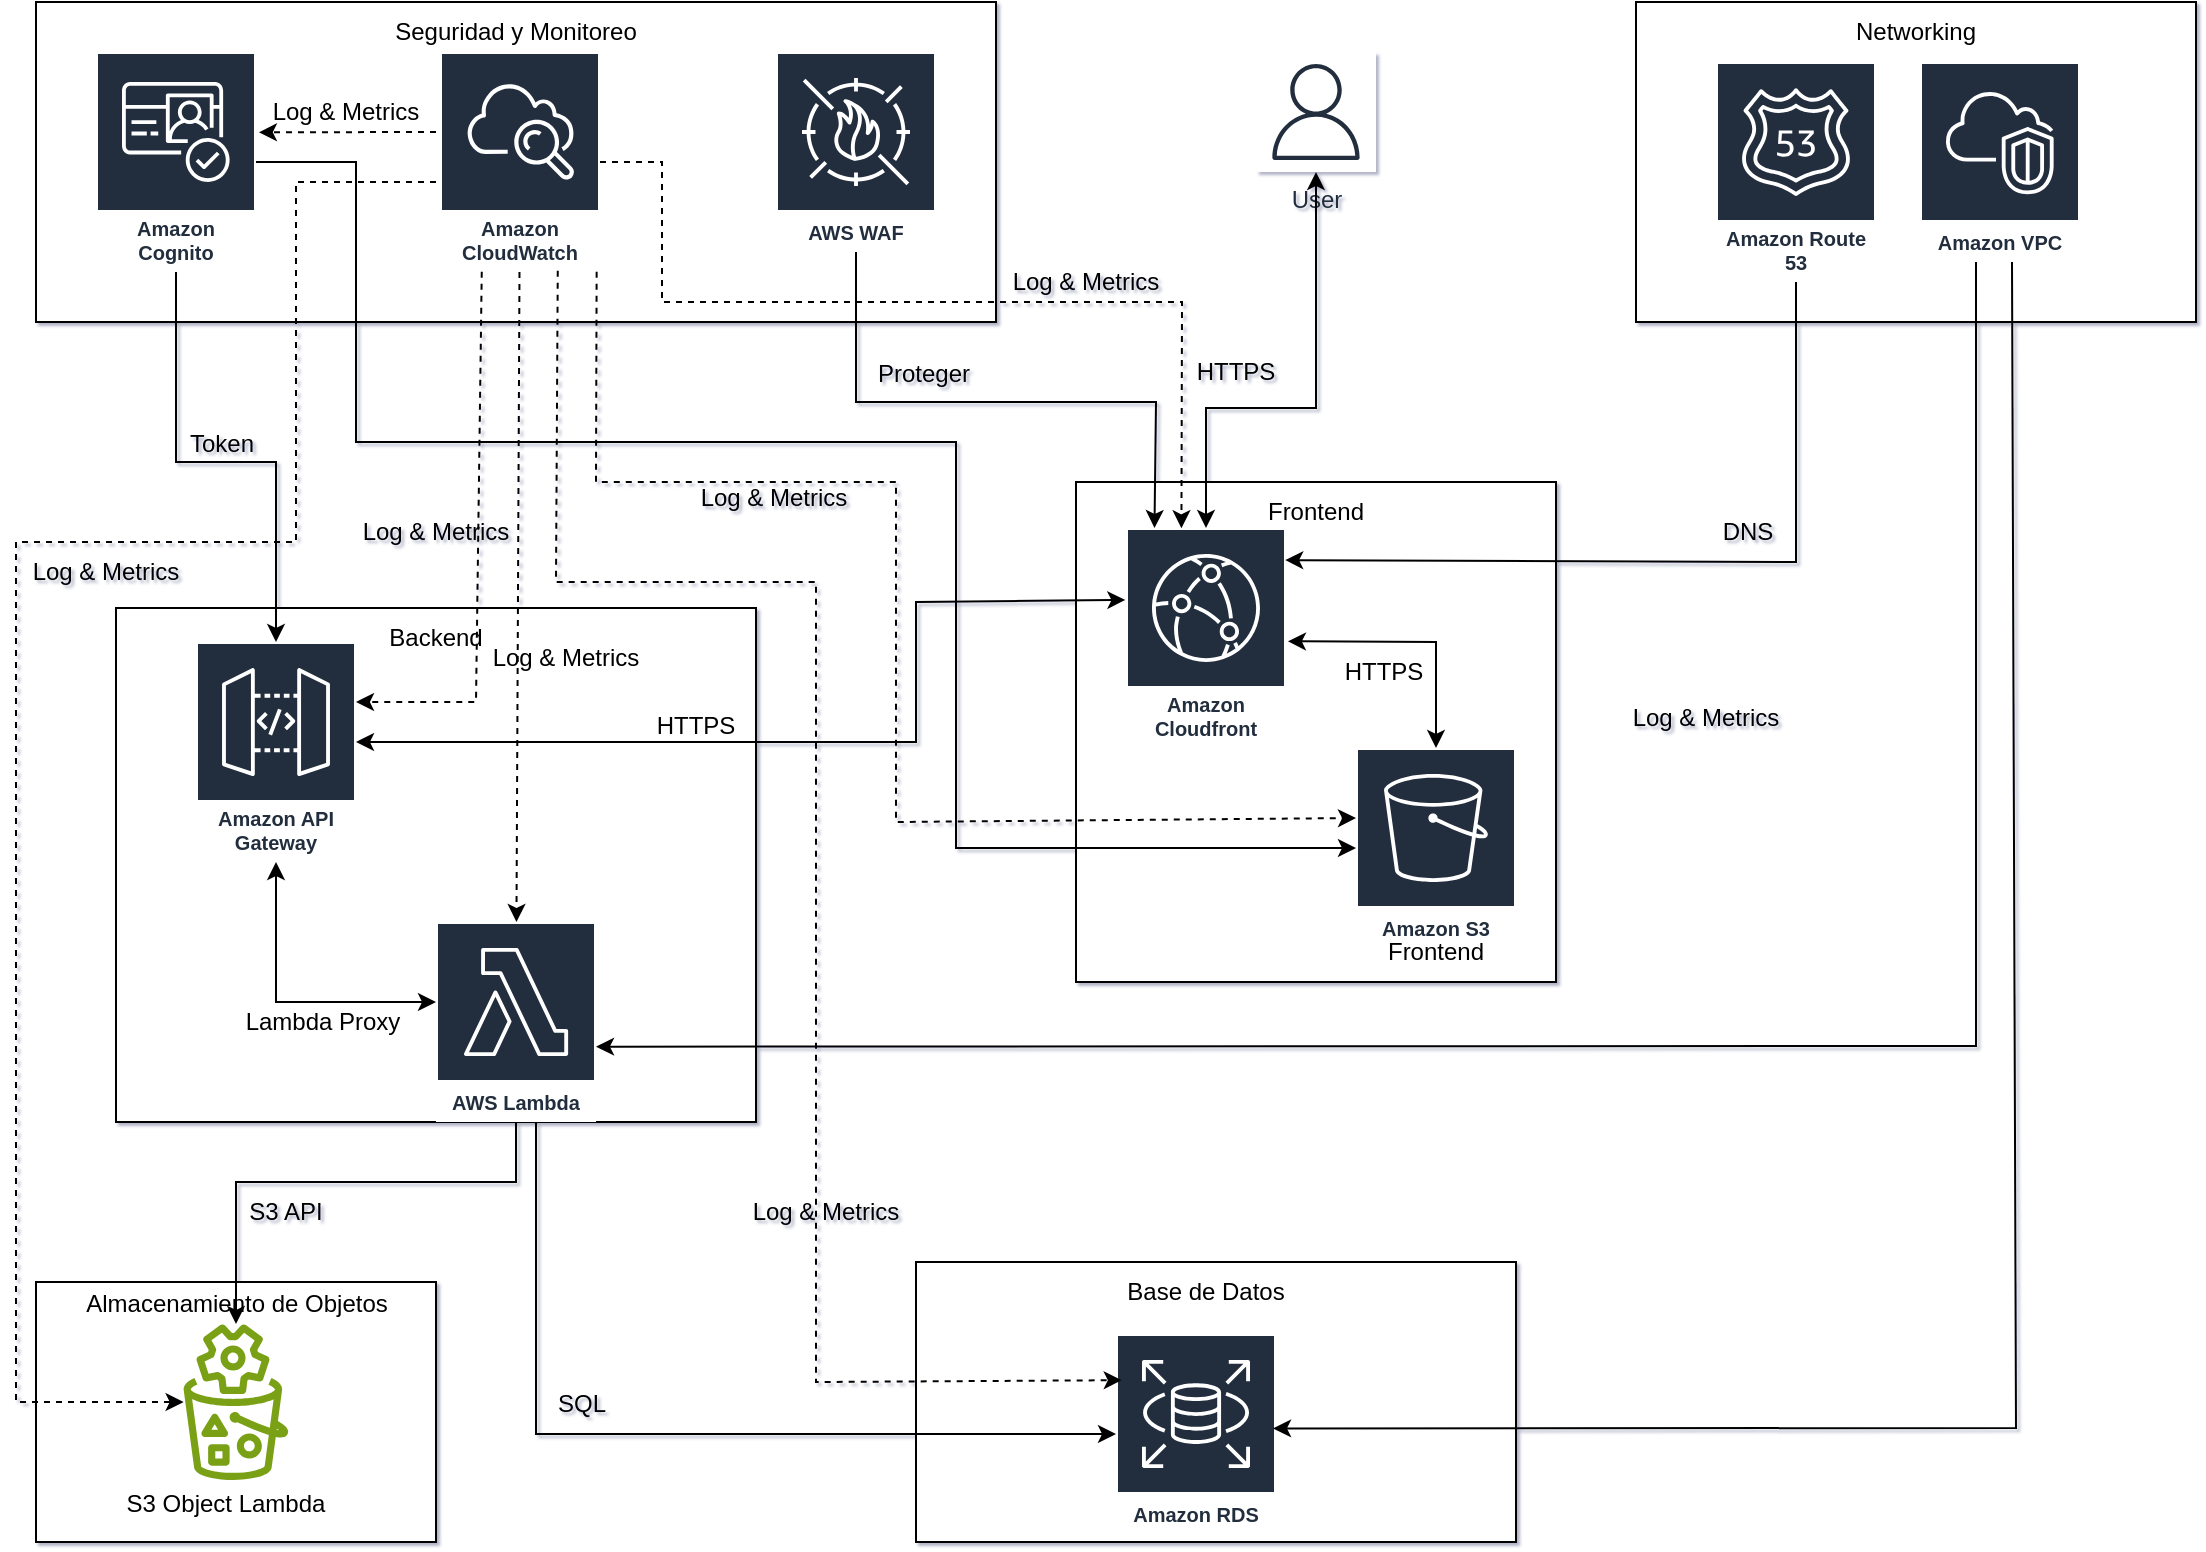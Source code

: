 <mxfile version="24.7.16">
  <diagram name="Página-1" id="vrPS4DHkUxQbU-zEVjUs">
    <mxGraphModel dx="1622" dy="881" grid="0" gridSize="10" guides="1" tooltips="1" connect="1" arrows="1" fold="1" page="1" pageScale="1" pageWidth="1169" pageHeight="827" background="#FFFFFF" math="0" shadow="1">
      <root>
        <mxCell id="0" />
        <mxCell id="1" parent="0" />
        <mxCell id="qP-1R-feA82Y-g06vh5o-49" value="" style="rounded=0;whiteSpace=wrap;html=1;" vertex="1" parent="1">
          <mxGeometry x="51" y="40" width="480" height="160" as="geometry" />
        </mxCell>
        <mxCell id="qP-1R-feA82Y-g06vh5o-50" value="Amazon Cognito" style="sketch=0;outlineConnect=0;fontColor=#232F3E;gradientColor=none;strokeColor=#ffffff;fillColor=#232F3E;dashed=0;verticalLabelPosition=middle;verticalAlign=bottom;align=center;html=1;whiteSpace=wrap;fontSize=10;fontStyle=1;spacing=3;shape=mxgraph.aws4.productIcon;prIcon=mxgraph.aws4.cognito;" vertex="1" parent="1">
          <mxGeometry x="81" y="65" width="80" height="110" as="geometry" />
        </mxCell>
        <mxCell id="qP-1R-feA82Y-g06vh5o-51" value="Amazon CloudWatch" style="sketch=0;outlineConnect=0;fontColor=#232F3E;gradientColor=none;strokeColor=#ffffff;fillColor=#232F3E;dashed=0;verticalLabelPosition=middle;verticalAlign=bottom;align=center;html=1;whiteSpace=wrap;fontSize=10;fontStyle=1;spacing=3;shape=mxgraph.aws4.productIcon;prIcon=mxgraph.aws4.cloudwatch;" vertex="1" parent="1">
          <mxGeometry x="253" y="65" width="80" height="110" as="geometry" />
        </mxCell>
        <mxCell id="qP-1R-feA82Y-g06vh5o-52" value="AWS WAF" style="sketch=0;outlineConnect=0;fontColor=#232F3E;gradientColor=none;strokeColor=#ffffff;fillColor=#232F3E;dashed=0;verticalLabelPosition=middle;verticalAlign=bottom;align=center;html=1;whiteSpace=wrap;fontSize=10;fontStyle=1;spacing=3;shape=mxgraph.aws4.productIcon;prIcon=mxgraph.aws4.waf;" vertex="1" parent="1">
          <mxGeometry x="421" y="65" width="80" height="100" as="geometry" />
        </mxCell>
        <mxCell id="qP-1R-feA82Y-g06vh5o-53" value="Seguridad y Monitoreo" style="text;html=1;align=center;verticalAlign=middle;whiteSpace=wrap;rounded=0;" vertex="1" parent="1">
          <mxGeometry x="211" y="40" width="160" height="30" as="geometry" />
        </mxCell>
        <mxCell id="qP-1R-feA82Y-g06vh5o-54" value="Token" style="text;html=1;align=center;verticalAlign=middle;whiteSpace=wrap;rounded=0;" vertex="1" parent="1">
          <mxGeometry x="114" y="246" width="60" height="30" as="geometry" />
        </mxCell>
        <mxCell id="qP-1R-feA82Y-g06vh5o-55" value="Log &amp;amp; Metrics" style="text;html=1;align=center;verticalAlign=middle;whiteSpace=wrap;rounded=0;" vertex="1" parent="1">
          <mxGeometry x="40.5" y="310" width="90" height="30" as="geometry" />
        </mxCell>
        <mxCell id="qP-1R-feA82Y-g06vh5o-56" value="Log &amp;amp; Metrics" style="text;html=1;align=center;verticalAlign=middle;whiteSpace=wrap;rounded=0;" vertex="1" parent="1">
          <mxGeometry x="206" y="290" width="90" height="30" as="geometry" />
        </mxCell>
        <mxCell id="qP-1R-feA82Y-g06vh5o-57" value="" style="rounded=0;whiteSpace=wrap;html=1;" vertex="1" parent="1">
          <mxGeometry x="91" y="343" width="320" height="257" as="geometry" />
        </mxCell>
        <mxCell id="qP-1R-feA82Y-g06vh5o-58" value="Amazon API Gateway" style="sketch=0;outlineConnect=0;fontColor=#232F3E;gradientColor=none;strokeColor=#ffffff;fillColor=#232F3E;dashed=0;verticalLabelPosition=middle;verticalAlign=bottom;align=center;html=1;whiteSpace=wrap;fontSize=10;fontStyle=1;spacing=3;shape=mxgraph.aws4.productIcon;prIcon=mxgraph.aws4.api_gateway;" vertex="1" parent="1">
          <mxGeometry x="131" y="360" width="80" height="110" as="geometry" />
        </mxCell>
        <mxCell id="qP-1R-feA82Y-g06vh5o-59" value="AWS Lambda" style="sketch=0;outlineConnect=0;fontColor=#232F3E;gradientColor=none;strokeColor=#ffffff;fillColor=#232F3E;dashed=0;verticalLabelPosition=middle;verticalAlign=bottom;align=center;html=1;whiteSpace=wrap;fontSize=10;fontStyle=1;spacing=3;shape=mxgraph.aws4.productIcon;prIcon=mxgraph.aws4.lambda;" vertex="1" parent="1">
          <mxGeometry x="251" y="500" width="80" height="100" as="geometry" />
        </mxCell>
        <mxCell id="qP-1R-feA82Y-g06vh5o-60" value="" style="rounded=0;whiteSpace=wrap;html=1;" vertex="1" parent="1">
          <mxGeometry x="51" y="680" width="200" height="130" as="geometry" />
        </mxCell>
        <mxCell id="qP-1R-feA82Y-g06vh5o-61" value="" style="sketch=0;outlineConnect=0;fontColor=#232F3E;gradientColor=none;fillColor=#7AA116;strokeColor=none;dashed=0;verticalLabelPosition=bottom;verticalAlign=top;align=center;html=1;fontSize=12;fontStyle=0;aspect=fixed;pointerEvents=1;shape=mxgraph.aws4.s3_object_lambda;" vertex="1" parent="1">
          <mxGeometry x="124.5" y="701" width="53" height="78" as="geometry" />
        </mxCell>
        <mxCell id="qP-1R-feA82Y-g06vh5o-62" value="S3 API" style="text;html=1;align=center;verticalAlign=middle;whiteSpace=wrap;rounded=0;" vertex="1" parent="1">
          <mxGeometry x="131" y="630" width="90" height="30" as="geometry" />
        </mxCell>
        <mxCell id="qP-1R-feA82Y-g06vh5o-63" value="" style="rounded=0;whiteSpace=wrap;html=1;" vertex="1" parent="1">
          <mxGeometry x="851" y="40" width="280" height="160" as="geometry" />
        </mxCell>
        <mxCell id="qP-1R-feA82Y-g06vh5o-64" value="Amazon Route 53" style="sketch=0;outlineConnect=0;fontColor=#232F3E;gradientColor=none;strokeColor=#ffffff;fillColor=#232F3E;dashed=0;verticalLabelPosition=middle;verticalAlign=bottom;align=center;html=1;whiteSpace=wrap;fontSize=10;fontStyle=1;spacing=3;shape=mxgraph.aws4.productIcon;prIcon=mxgraph.aws4.route_53;" vertex="1" parent="1">
          <mxGeometry x="891" y="70" width="80" height="110" as="geometry" />
        </mxCell>
        <mxCell id="qP-1R-feA82Y-g06vh5o-65" value="Amazon VPC" style="sketch=0;outlineConnect=0;fontColor=#232F3E;gradientColor=none;strokeColor=#ffffff;fillColor=#232F3E;dashed=0;verticalLabelPosition=middle;verticalAlign=bottom;align=center;html=1;whiteSpace=wrap;fontSize=10;fontStyle=1;spacing=3;shape=mxgraph.aws4.productIcon;prIcon=mxgraph.aws4.vpc;" vertex="1" parent="1">
          <mxGeometry x="993" y="70" width="80" height="100" as="geometry" />
        </mxCell>
        <mxCell id="qP-1R-feA82Y-g06vh5o-66" value="Networking" style="text;html=1;align=center;verticalAlign=middle;whiteSpace=wrap;rounded=0;" vertex="1" parent="1">
          <mxGeometry x="961" y="40" width="60" height="30" as="geometry" />
        </mxCell>
        <mxCell id="qP-1R-feA82Y-g06vh5o-67" value="" style="rounded=0;whiteSpace=wrap;html=1;" vertex="1" parent="1">
          <mxGeometry x="571" y="280" width="240" height="250" as="geometry" />
        </mxCell>
        <mxCell id="qP-1R-feA82Y-g06vh5o-68" value="Amazon Cloudfront" style="sketch=0;outlineConnect=0;fontColor=#232F3E;gradientColor=none;strokeColor=#ffffff;fillColor=#232F3E;dashed=0;verticalLabelPosition=middle;verticalAlign=bottom;align=center;html=1;whiteSpace=wrap;fontSize=10;fontStyle=1;spacing=3;shape=mxgraph.aws4.productIcon;prIcon=mxgraph.aws4.cloudfront;" vertex="1" parent="1">
          <mxGeometry x="596" y="303" width="80" height="110" as="geometry" />
        </mxCell>
        <mxCell id="qP-1R-feA82Y-g06vh5o-69" value="Amazon S3" style="sketch=0;outlineConnect=0;fontColor=#232F3E;gradientColor=none;strokeColor=#ffffff;fillColor=#232F3E;dashed=0;verticalLabelPosition=middle;verticalAlign=bottom;align=center;html=1;whiteSpace=wrap;fontSize=10;fontStyle=1;spacing=3;shape=mxgraph.aws4.productIcon;prIcon=mxgraph.aws4.s3;" vertex="1" parent="1">
          <mxGeometry x="711" y="413" width="80" height="100" as="geometry" />
        </mxCell>
        <mxCell id="qP-1R-feA82Y-g06vh5o-70" value="" style="rounded=0;whiteSpace=wrap;html=1;" vertex="1" parent="1">
          <mxGeometry x="491" y="670" width="300" height="140" as="geometry" />
        </mxCell>
        <mxCell id="qP-1R-feA82Y-g06vh5o-71" value="Amazon RDS" style="sketch=0;outlineConnect=0;fontColor=#232F3E;gradientColor=none;strokeColor=#ffffff;fillColor=#232F3E;dashed=0;verticalLabelPosition=middle;verticalAlign=bottom;align=center;html=1;whiteSpace=wrap;fontSize=10;fontStyle=1;spacing=3;shape=mxgraph.aws4.productIcon;prIcon=mxgraph.aws4.rds;" vertex="1" parent="1">
          <mxGeometry x="591" y="706" width="80" height="100" as="geometry" />
        </mxCell>
        <mxCell id="qP-1R-feA82Y-g06vh5o-72" value="SQL" style="text;html=1;align=center;verticalAlign=middle;whiteSpace=wrap;rounded=0;" vertex="1" parent="1">
          <mxGeometry x="294" y="726" width="60" height="30" as="geometry" />
        </mxCell>
        <mxCell id="qP-1R-feA82Y-g06vh5o-73" value="Base de Datos" style="text;html=1;align=center;verticalAlign=middle;whiteSpace=wrap;rounded=0;" vertex="1" parent="1">
          <mxGeometry x="591" y="670" width="90" height="30" as="geometry" />
        </mxCell>
        <mxCell id="qP-1R-feA82Y-g06vh5o-74" value="S3 Object Lambda" style="text;html=1;align=center;verticalAlign=middle;whiteSpace=wrap;rounded=0;" vertex="1" parent="1">
          <mxGeometry x="81" y="776" width="130" height="30" as="geometry" />
        </mxCell>
        <mxCell id="qP-1R-feA82Y-g06vh5o-75" value="Almacenamiento de Objetos" style="text;html=1;align=center;verticalAlign=middle;whiteSpace=wrap;rounded=0;" vertex="1" parent="1">
          <mxGeometry x="68.5" y="676" width="165" height="30" as="geometry" />
        </mxCell>
        <mxCell id="qP-1R-feA82Y-g06vh5o-76" value="Frontend" style="text;html=1;align=center;verticalAlign=middle;whiteSpace=wrap;rounded=0;" vertex="1" parent="1">
          <mxGeometry x="661" y="280" width="60" height="30" as="geometry" />
        </mxCell>
        <mxCell id="qP-1R-feA82Y-g06vh5o-77" value="Frontend" style="text;html=1;align=center;verticalAlign=middle;whiteSpace=wrap;rounded=0;strokeColor=none;strokeWidth=1;fontStyle=0" vertex="1" parent="1">
          <mxGeometry x="721" y="500" width="60" height="30" as="geometry" />
        </mxCell>
        <mxCell id="qP-1R-feA82Y-g06vh5o-78" value="HTTPS" style="text;html=1;align=center;verticalAlign=middle;whiteSpace=wrap;rounded=0;" vertex="1" parent="1">
          <mxGeometry x="351" y="387" width="60" height="30" as="geometry" />
        </mxCell>
        <mxCell id="qP-1R-feA82Y-g06vh5o-79" value="HTTPS" style="text;html=1;align=center;verticalAlign=middle;whiteSpace=wrap;rounded=0;" vertex="1" parent="1">
          <mxGeometry x="695" y="360" width="60" height="30" as="geometry" />
        </mxCell>
        <mxCell id="qP-1R-feA82Y-g06vh5o-80" value="DNS" style="text;html=1;align=center;verticalAlign=middle;whiteSpace=wrap;rounded=0;" vertex="1" parent="1">
          <mxGeometry x="877" y="290" width="60" height="30" as="geometry" />
        </mxCell>
        <mxCell id="qP-1R-feA82Y-g06vh5o-81" value="Proteger" style="text;html=1;align=center;verticalAlign=middle;whiteSpace=wrap;rounded=0;" vertex="1" parent="1">
          <mxGeometry x="465" y="211" width="60" height="30" as="geometry" />
        </mxCell>
        <mxCell id="qP-1R-feA82Y-g06vh5o-83" value="Log &amp;amp; Metrics" style="text;html=1;align=center;verticalAlign=middle;whiteSpace=wrap;rounded=0;" vertex="1" parent="1">
          <mxGeometry x="841" y="383" width="90" height="30" as="geometry" />
        </mxCell>
        <mxCell id="qP-1R-feA82Y-g06vh5o-85" value="Backend" style="text;html=1;align=center;verticalAlign=middle;whiteSpace=wrap;rounded=0;" vertex="1" parent="1">
          <mxGeometry x="221" y="343" width="60" height="30" as="geometry" />
        </mxCell>
        <mxCell id="qP-1R-feA82Y-g06vh5o-86" style="edgeStyle=none;rounded=0;orthogonalLoop=1;jettySize=auto;html=1;" edge="1" parent="1" source="qP-1R-feA82Y-g06vh5o-50" target="qP-1R-feA82Y-g06vh5o-58">
          <mxGeometry relative="1" as="geometry">
            <Array as="points">
              <mxPoint x="121" y="270" />
              <mxPoint x="171" y="270" />
            </Array>
          </mxGeometry>
        </mxCell>
        <mxCell id="qP-1R-feA82Y-g06vh5o-90" value="" style="endArrow=classic;html=1;rounded=0;" edge="1" parent="1" source="qP-1R-feA82Y-g06vh5o-59" target="qP-1R-feA82Y-g06vh5o-61">
          <mxGeometry width="50" height="50" relative="1" as="geometry">
            <mxPoint x="281" y="670" as="sourcePoint" />
            <mxPoint x="331" y="620" as="targetPoint" />
            <Array as="points">
              <mxPoint x="291" y="630" />
              <mxPoint x="151" y="630" />
            </Array>
          </mxGeometry>
        </mxCell>
        <mxCell id="qP-1R-feA82Y-g06vh5o-91" value="" style="endArrow=classic;html=1;rounded=0;exitX=0.625;exitY=1;exitDx=0;exitDy=0;exitPerimeter=0;" edge="1" parent="1" source="qP-1R-feA82Y-g06vh5o-59" target="qP-1R-feA82Y-g06vh5o-71">
          <mxGeometry width="50" height="50" relative="1" as="geometry">
            <mxPoint x="281" y="670" as="sourcePoint" />
            <mxPoint x="331" y="620" as="targetPoint" />
            <Array as="points">
              <mxPoint x="301" y="756" />
            </Array>
          </mxGeometry>
        </mxCell>
        <mxCell id="qP-1R-feA82Y-g06vh5o-92" value="" style="endArrow=classic;html=1;rounded=0;entryX=0.178;entryY=0;entryDx=0;entryDy=0;entryPerimeter=0;" edge="1" parent="1" source="qP-1R-feA82Y-g06vh5o-52" target="qP-1R-feA82Y-g06vh5o-68">
          <mxGeometry width="50" height="50" relative="1" as="geometry">
            <mxPoint x="281" y="320" as="sourcePoint" />
            <mxPoint x="611" y="300" as="targetPoint" />
            <Array as="points">
              <mxPoint x="461" y="240" />
              <mxPoint x="611" y="240" />
            </Array>
          </mxGeometry>
        </mxCell>
        <mxCell id="qP-1R-feA82Y-g06vh5o-98" value="" style="endArrow=classic;html=1;rounded=0;entryX=0.995;entryY=0.146;entryDx=0;entryDy=0;entryPerimeter=0;" edge="1" parent="1" source="qP-1R-feA82Y-g06vh5o-64" target="qP-1R-feA82Y-g06vh5o-68">
          <mxGeometry width="50" height="50" relative="1" as="geometry">
            <mxPoint x="821" y="230.003" as="sourcePoint" />
            <mxPoint x="851" y="320" as="targetPoint" />
            <Array as="points">
              <mxPoint x="931" y="320" />
            </Array>
          </mxGeometry>
        </mxCell>
        <mxCell id="qP-1R-feA82Y-g06vh5o-100" value="User" style="sketch=0;outlineConnect=0;fontColor=#232F3E;gradientColor=none;strokeColor=#232F3E;fillColor=#ffffff;dashed=0;verticalLabelPosition=bottom;verticalAlign=top;align=center;html=1;fontSize=12;fontStyle=0;aspect=fixed;shape=mxgraph.aws4.resourceIcon;resIcon=mxgraph.aws4.user;" vertex="1" parent="1">
          <mxGeometry x="661" y="65" width="60" height="60" as="geometry" />
        </mxCell>
        <mxCell id="qP-1R-feA82Y-g06vh5o-101" value="" style="endArrow=classic;startArrow=classic;html=1;rounded=0;" edge="1" parent="1" target="qP-1R-feA82Y-g06vh5o-100">
          <mxGeometry width="50" height="50" relative="1" as="geometry">
            <mxPoint x="636" y="303" as="sourcePoint" />
            <mxPoint x="691" y="128" as="targetPoint" />
            <Array as="points">
              <mxPoint x="636" y="243" />
              <mxPoint x="691" y="243" />
            </Array>
          </mxGeometry>
        </mxCell>
        <mxCell id="qP-1R-feA82Y-g06vh5o-102" value="HTTPS" style="text;html=1;align=center;verticalAlign=middle;whiteSpace=wrap;rounded=0;" vertex="1" parent="1">
          <mxGeometry x="621" y="210" width="60" height="30" as="geometry" />
        </mxCell>
        <mxCell id="qP-1R-feA82Y-g06vh5o-103" value="" style="endArrow=classic;startArrow=classic;html=1;rounded=0;exitX=1.012;exitY=0.515;exitDx=0;exitDy=0;exitPerimeter=0;" edge="1" parent="1" source="qP-1R-feA82Y-g06vh5o-68" target="qP-1R-feA82Y-g06vh5o-69">
          <mxGeometry width="50" height="50" relative="1" as="geometry">
            <mxPoint x="631" y="340" as="sourcePoint" />
            <mxPoint x="681" y="290" as="targetPoint" />
            <Array as="points">
              <mxPoint x="751" y="360" />
            </Array>
          </mxGeometry>
        </mxCell>
        <mxCell id="qP-1R-feA82Y-g06vh5o-104" value="" style="endArrow=classic;startArrow=classic;html=1;rounded=0;entryX=-0.004;entryY=0.327;entryDx=0;entryDy=0;entryPerimeter=0;" edge="1" parent="1" target="qP-1R-feA82Y-g06vh5o-68">
          <mxGeometry width="50" height="50" relative="1" as="geometry">
            <mxPoint x="211" y="410" as="sourcePoint" />
            <mxPoint x="521" y="370" as="targetPoint" />
            <Array as="points">
              <mxPoint x="291" y="410" />
              <mxPoint x="491" y="410" />
              <mxPoint x="491" y="340" />
            </Array>
          </mxGeometry>
        </mxCell>
        <mxCell id="qP-1R-feA82Y-g06vh5o-105" value="" style="endArrow=classic;startArrow=classic;html=1;rounded=0;" edge="1" parent="1" target="qP-1R-feA82Y-g06vh5o-58">
          <mxGeometry width="50" height="50" relative="1" as="geometry">
            <mxPoint x="251" y="540" as="sourcePoint" />
            <mxPoint x="251" y="480" as="targetPoint" />
            <Array as="points">
              <mxPoint x="171" y="540" />
            </Array>
          </mxGeometry>
        </mxCell>
        <mxCell id="qP-1R-feA82Y-g06vh5o-106" value="Lambda Proxy" style="text;html=1;align=center;verticalAlign=middle;whiteSpace=wrap;rounded=0;" vertex="1" parent="1">
          <mxGeometry x="151" y="535" width="87" height="30" as="geometry" />
        </mxCell>
        <mxCell id="qP-1R-feA82Y-g06vh5o-107" value="" style="endArrow=classic;html=1;rounded=0;" edge="1" parent="1" source="qP-1R-feA82Y-g06vh5o-50" target="qP-1R-feA82Y-g06vh5o-69">
          <mxGeometry width="50" height="50" relative="1" as="geometry">
            <mxPoint x="131" y="280" as="sourcePoint" />
            <mxPoint x="541" y="320" as="targetPoint" />
            <Array as="points">
              <mxPoint x="211" y="120" />
              <mxPoint x="211" y="260" />
              <mxPoint x="511" y="260" />
              <mxPoint x="511" y="463" />
            </Array>
          </mxGeometry>
        </mxCell>
        <mxCell id="qP-1R-feA82Y-g06vh5o-108" value="" style="endArrow=classic;html=1;rounded=0;entryX=0.994;entryY=0.472;entryDx=0;entryDy=0;entryPerimeter=0;" edge="1" parent="1">
          <mxGeometry width="50" height="50" relative="1" as="geometry">
            <mxPoint x="1039" y="170" as="sourcePoint" />
            <mxPoint x="669.52" y="753.2" as="targetPoint" />
            <Array as="points">
              <mxPoint x="1041" y="753" />
            </Array>
          </mxGeometry>
        </mxCell>
        <mxCell id="qP-1R-feA82Y-g06vh5o-109" value="" style="endArrow=classic;html=1;rounded=0;" edge="1" parent="1">
          <mxGeometry width="50" height="50" relative="1" as="geometry">
            <mxPoint x="1021" y="170" as="sourcePoint" />
            <mxPoint x="331" y="562.319" as="targetPoint" />
            <Array as="points">
              <mxPoint x="1021" y="562" />
            </Array>
          </mxGeometry>
        </mxCell>
        <mxCell id="qP-1R-feA82Y-g06vh5o-110" value="" style="endArrow=classic;html=1;rounded=0;entryX=1.018;entryY=0.365;entryDx=0;entryDy=0;entryPerimeter=0;dashed=1;" edge="1" parent="1" target="qP-1R-feA82Y-g06vh5o-50">
          <mxGeometry width="50" height="50" relative="1" as="geometry">
            <mxPoint x="251" y="105" as="sourcePoint" />
            <mxPoint x="-19" y="310" as="targetPoint" />
            <Array as="points" />
          </mxGeometry>
        </mxCell>
        <mxCell id="qP-1R-feA82Y-g06vh5o-111" value="" style="endArrow=classic;html=1;rounded=0;dashed=1;entryX=0.036;entryY=0.231;entryDx=0;entryDy=0;entryPerimeter=0;exitX=0.736;exitY=0.994;exitDx=0;exitDy=0;exitPerimeter=0;" edge="1" parent="1" source="qP-1R-feA82Y-g06vh5o-51" target="qP-1R-feA82Y-g06vh5o-71">
          <mxGeometry width="50" height="50" relative="1" as="geometry">
            <mxPoint x="331" y="220" as="sourcePoint" />
            <mxPoint x="-9" y="320" as="targetPoint" />
            <Array as="points">
              <mxPoint x="311" y="330" />
              <mxPoint x="441" y="330" />
              <mxPoint x="441" y="730" />
            </Array>
          </mxGeometry>
        </mxCell>
        <mxCell id="qP-1R-feA82Y-g06vh5o-112" value="" style="endArrow=classic;html=1;rounded=0;dashed=1;entryX=0.309;entryY=-0.017;entryDx=0;entryDy=0;entryPerimeter=0;" edge="1" parent="1" source="qP-1R-feA82Y-g06vh5o-51">
          <mxGeometry width="50" height="50" relative="1" as="geometry">
            <mxPoint x="364" y="102" as="sourcePoint" />
            <mxPoint x="623.72" y="303.13" as="targetPoint" />
            <Array as="points">
              <mxPoint x="364" y="120" />
              <mxPoint x="364" y="190" />
              <mxPoint x="624" y="190" />
            </Array>
          </mxGeometry>
        </mxCell>
        <mxCell id="qP-1R-feA82Y-g06vh5o-113" value="" style="endArrow=classic;html=1;rounded=0;dashed=1;exitX=0.036;exitY=0.999;exitDx=0;exitDy=0;exitPerimeter=0;" edge="1" parent="1">
          <mxGeometry width="50" height="50" relative="1" as="geometry">
            <mxPoint x="273.88" y="174.89" as="sourcePoint" />
            <mxPoint x="211" y="390" as="targetPoint" />
            <Array as="points">
              <mxPoint x="271" y="390" />
            </Array>
          </mxGeometry>
        </mxCell>
        <mxCell id="qP-1R-feA82Y-g06vh5o-114" value="" style="endArrow=classic;html=1;rounded=0;dashed=1;" edge="1" parent="1" source="qP-1R-feA82Y-g06vh5o-51" target="qP-1R-feA82Y-g06vh5o-59">
          <mxGeometry width="50" height="50" relative="1" as="geometry">
            <mxPoint x="-29" y="400" as="sourcePoint" />
            <mxPoint x="21" y="350" as="targetPoint" />
          </mxGeometry>
        </mxCell>
        <mxCell id="qP-1R-feA82Y-g06vh5o-115" value="" style="endArrow=classic;html=1;rounded=0;dashed=1;entryX=0;entryY=0.35;entryDx=0;entryDy=0;entryPerimeter=0;exitX=0.979;exitY=0.999;exitDx=0;exitDy=0;exitPerimeter=0;" edge="1" parent="1" source="qP-1R-feA82Y-g06vh5o-51" target="qP-1R-feA82Y-g06vh5o-69">
          <mxGeometry width="50" height="50" relative="1" as="geometry">
            <mxPoint x="357" y="220" as="sourcePoint" />
            <mxPoint x="706.94" y="459.462" as="targetPoint" />
            <Array as="points">
              <mxPoint x="331" y="280" />
              <mxPoint x="481" y="280" />
              <mxPoint x="481" y="450" />
            </Array>
          </mxGeometry>
        </mxCell>
        <mxCell id="qP-1R-feA82Y-g06vh5o-116" value="" style="endArrow=classic;html=1;rounded=0;dashed=1;" edge="1" parent="1" target="qP-1R-feA82Y-g06vh5o-61">
          <mxGeometry width="50" height="50" relative="1" as="geometry">
            <mxPoint x="251" y="130" as="sourcePoint" />
            <mxPoint x="41" y="370" as="targetPoint" />
            <Array as="points">
              <mxPoint x="181" y="130" />
              <mxPoint x="181" y="310" />
              <mxPoint x="41" y="310" />
              <mxPoint x="41" y="740" />
            </Array>
          </mxGeometry>
        </mxCell>
        <mxCell id="qP-1R-feA82Y-g06vh5o-117" value="Log &amp;amp; Metrics" style="text;html=1;align=center;verticalAlign=middle;whiteSpace=wrap;rounded=0;" vertex="1" parent="1">
          <mxGeometry x="271" y="353" width="90" height="30" as="geometry" />
        </mxCell>
        <mxCell id="qP-1R-feA82Y-g06vh5o-118" value="Log &amp;amp; Metrics" style="text;html=1;align=center;verticalAlign=middle;whiteSpace=wrap;rounded=0;" vertex="1" parent="1">
          <mxGeometry x="401" y="630" width="90" height="30" as="geometry" />
        </mxCell>
        <mxCell id="qP-1R-feA82Y-g06vh5o-119" value="Log &amp;amp; Metrics" style="text;html=1;align=center;verticalAlign=middle;whiteSpace=wrap;rounded=0;" vertex="1" parent="1">
          <mxGeometry x="375" y="273" width="90" height="30" as="geometry" />
        </mxCell>
        <mxCell id="qP-1R-feA82Y-g06vh5o-120" value="Log &amp;amp; Metrics" style="text;html=1;align=center;verticalAlign=middle;whiteSpace=wrap;rounded=0;" vertex="1" parent="1">
          <mxGeometry x="161" y="80" width="90" height="30" as="geometry" />
        </mxCell>
        <mxCell id="qP-1R-feA82Y-g06vh5o-121" value="Log &amp;amp; Metrics" style="text;html=1;align=center;verticalAlign=middle;whiteSpace=wrap;rounded=0;" vertex="1" parent="1">
          <mxGeometry x="531" y="165" width="90" height="30" as="geometry" />
        </mxCell>
      </root>
    </mxGraphModel>
  </diagram>
</mxfile>
